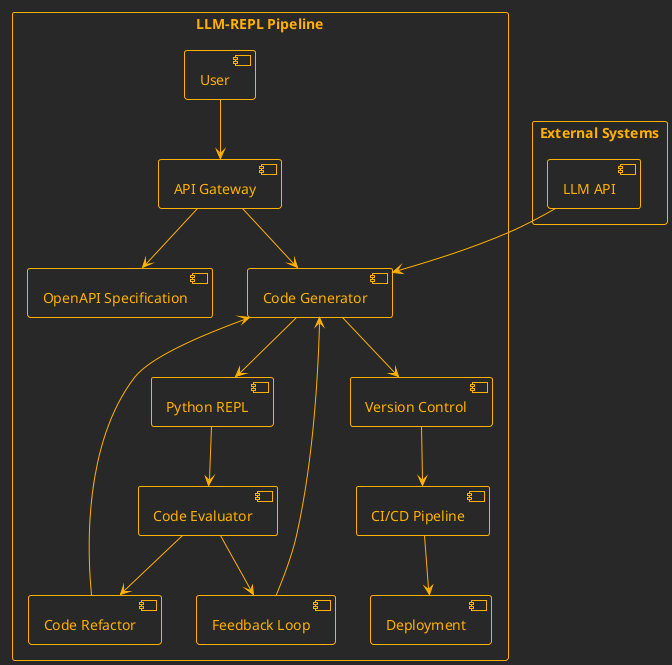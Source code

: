 @startuml
' https://www.plantuml.com/plantuml
!theme crt-amber
!define RECTANGLE class

skinparam componentStyle uml2

rectangle "LLM-REPL Pipeline" {
    [User] --> [API Gateway]
    [API Gateway] --> [Code Generator]
    [Code Generator] --> [Python REPL]
    [Python REPL] --> [Code Evaluator]
    [Code Evaluator] --> [Code Refactor]
    [Code Refactor] --> [Code Generator]
    [Code Evaluator] --> [Feedback Loop]
    [Feedback Loop] --> [Code Generator]
    [Code Generator] --> [Version Control]
    [Version Control] --> [CI/CD Pipeline]
    [CI/CD Pipeline] --> [Deployment]
    [API Gateway] --> [OpenAPI Specification]
}

rectangle "External Systems" {
    [LLM API] --> [Code Generator]
}

@enduml

